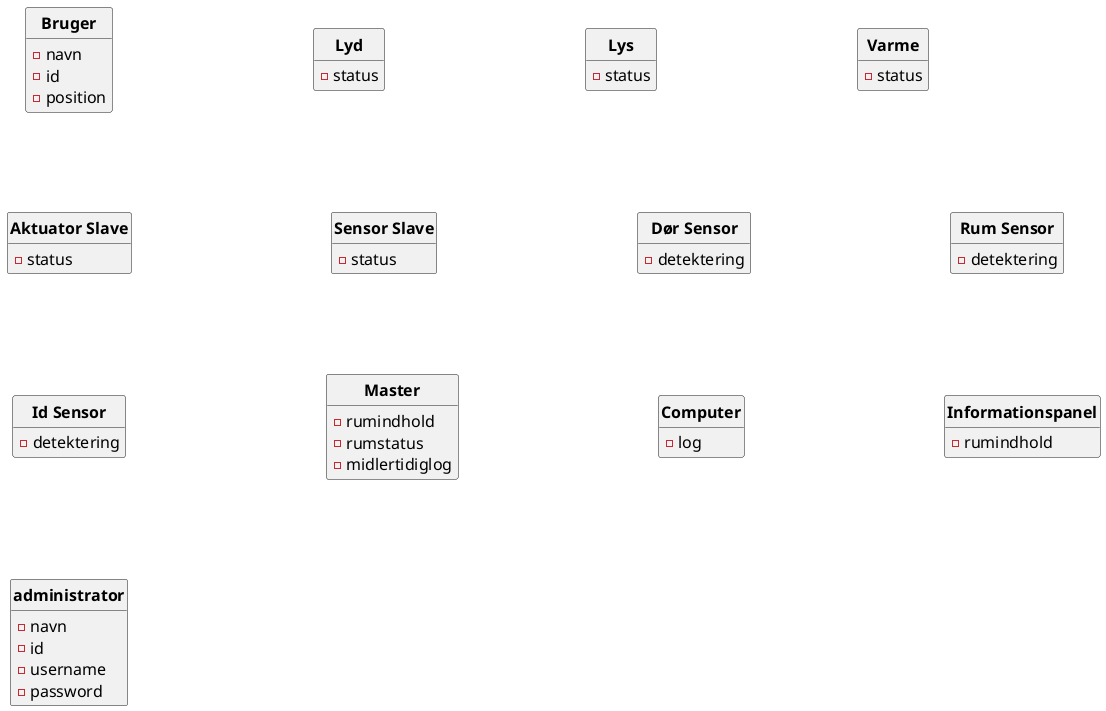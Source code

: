 @startuml
' Default param deffinition
skinparam style strictuml
skinparam DefaultFontSize 16
skinparam DefaultFontName times new roman
skinparam ArrowFontSize 16
skinparam ArrowThickness 2.2
skinparam Linetype poly
skinparam ranksep 100
skinparam nodesep 200
hide empty members

' Class definition
Class "**Bruger**" as BR{
- navn
- id
- position
}

Class "**Lyd**" as LD{
- status
    
}

Class "**Lys**" as LS{
- status
}

Class "**Varme**" as V{
- status 
}


Class "**Aktuator Slave**" as AS{
- status
}


Class "**Sensor Slave**" as SS{
- status
}

Class "**Dør Sensor**" as DS{
- detektering
}

Class "**Rum Sensor**" as RS{
- detektering
}

Class "**Id Sensor**" as IS{
- detektering
}

Class  "**Master**" as ME{
- rumindhold
- rumstatus
- midlertidiglog
}

Class "**Computer**" as COM{
- log
}

Class "**Informationspanel**" as INFO {
- rumindhold
}

Class "**administrator**" as admin {
- navn
- id
- username
- password
}

' Conection definition
@enduml